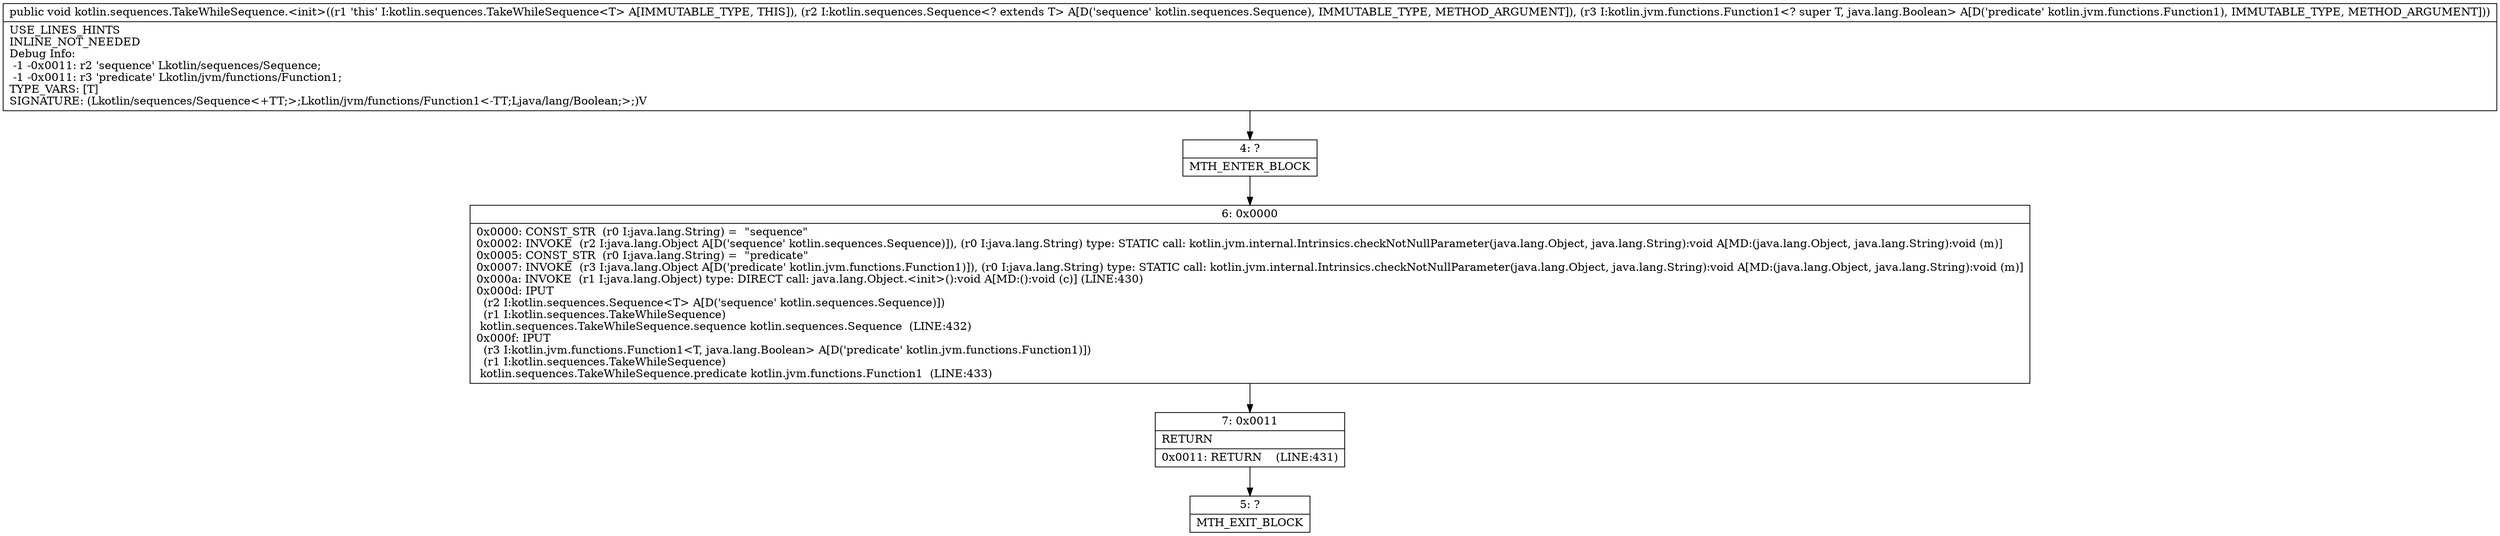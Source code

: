 digraph "CFG forkotlin.sequences.TakeWhileSequence.\<init\>(Lkotlin\/sequences\/Sequence;Lkotlin\/jvm\/functions\/Function1;)V" {
Node_4 [shape=record,label="{4\:\ ?|MTH_ENTER_BLOCK\l}"];
Node_6 [shape=record,label="{6\:\ 0x0000|0x0000: CONST_STR  (r0 I:java.lang.String) =  \"sequence\" \l0x0002: INVOKE  (r2 I:java.lang.Object A[D('sequence' kotlin.sequences.Sequence)]), (r0 I:java.lang.String) type: STATIC call: kotlin.jvm.internal.Intrinsics.checkNotNullParameter(java.lang.Object, java.lang.String):void A[MD:(java.lang.Object, java.lang.String):void (m)]\l0x0005: CONST_STR  (r0 I:java.lang.String) =  \"predicate\" \l0x0007: INVOKE  (r3 I:java.lang.Object A[D('predicate' kotlin.jvm.functions.Function1)]), (r0 I:java.lang.String) type: STATIC call: kotlin.jvm.internal.Intrinsics.checkNotNullParameter(java.lang.Object, java.lang.String):void A[MD:(java.lang.Object, java.lang.String):void (m)]\l0x000a: INVOKE  (r1 I:java.lang.Object) type: DIRECT call: java.lang.Object.\<init\>():void A[MD:():void (c)] (LINE:430)\l0x000d: IPUT  \l  (r2 I:kotlin.sequences.Sequence\<T\> A[D('sequence' kotlin.sequences.Sequence)])\l  (r1 I:kotlin.sequences.TakeWhileSequence)\l kotlin.sequences.TakeWhileSequence.sequence kotlin.sequences.Sequence  (LINE:432)\l0x000f: IPUT  \l  (r3 I:kotlin.jvm.functions.Function1\<T, java.lang.Boolean\> A[D('predicate' kotlin.jvm.functions.Function1)])\l  (r1 I:kotlin.sequences.TakeWhileSequence)\l kotlin.sequences.TakeWhileSequence.predicate kotlin.jvm.functions.Function1  (LINE:433)\l}"];
Node_7 [shape=record,label="{7\:\ 0x0011|RETURN\l|0x0011: RETURN    (LINE:431)\l}"];
Node_5 [shape=record,label="{5\:\ ?|MTH_EXIT_BLOCK\l}"];
MethodNode[shape=record,label="{public void kotlin.sequences.TakeWhileSequence.\<init\>((r1 'this' I:kotlin.sequences.TakeWhileSequence\<T\> A[IMMUTABLE_TYPE, THIS]), (r2 I:kotlin.sequences.Sequence\<? extends T\> A[D('sequence' kotlin.sequences.Sequence), IMMUTABLE_TYPE, METHOD_ARGUMENT]), (r3 I:kotlin.jvm.functions.Function1\<? super T, java.lang.Boolean\> A[D('predicate' kotlin.jvm.functions.Function1), IMMUTABLE_TYPE, METHOD_ARGUMENT]))  | USE_LINES_HINTS\lINLINE_NOT_NEEDED\lDebug Info:\l  \-1 \-0x0011: r2 'sequence' Lkotlin\/sequences\/Sequence;\l  \-1 \-0x0011: r3 'predicate' Lkotlin\/jvm\/functions\/Function1;\lTYPE_VARS: [T]\lSIGNATURE: (Lkotlin\/sequences\/Sequence\<+TT;\>;Lkotlin\/jvm\/functions\/Function1\<\-TT;Ljava\/lang\/Boolean;\>;)V\l}"];
MethodNode -> Node_4;Node_4 -> Node_6;
Node_6 -> Node_7;
Node_7 -> Node_5;
}

